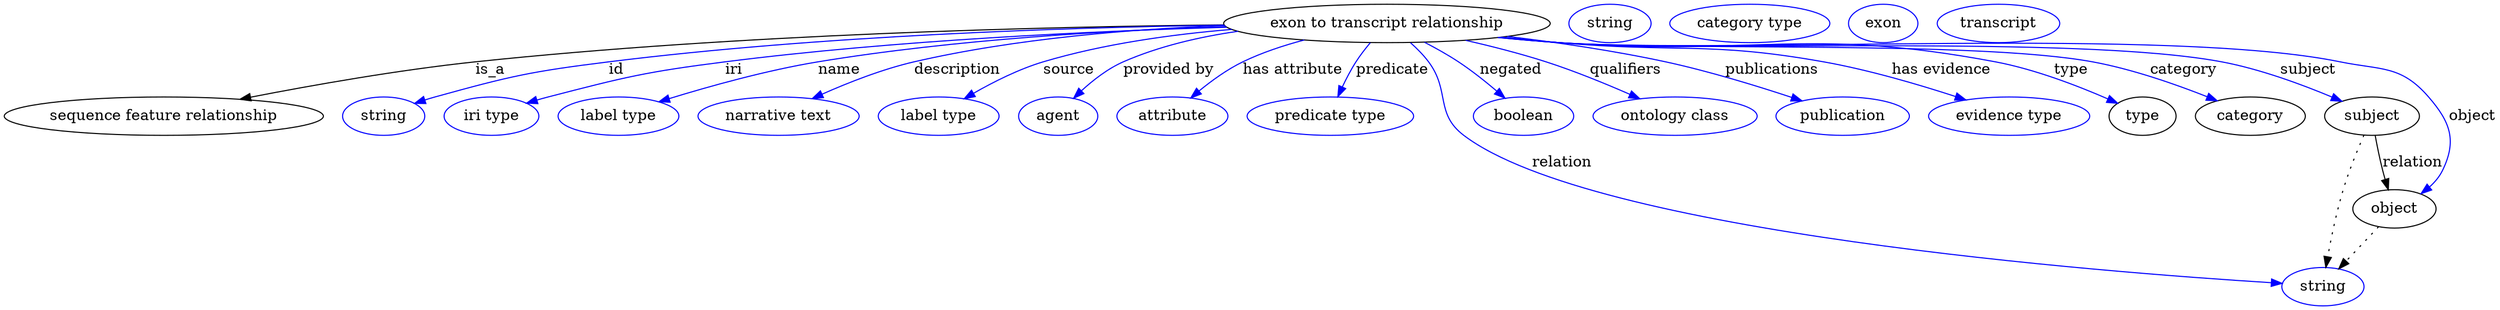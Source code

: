 digraph {
	graph [bb="0,0,2333.5,283"];
	node [label="\N"];
	"exon to transcript relationship"	[height=0.5,
		label="exon to transcript relationship",
		pos="1295.5,265",
		width=4.2427];
	"sequence feature relationship"	[height=0.5,
		pos="149.49,178",
		width=4.1524];
	"exon to transcript relationship" -> "sequence feature relationship"	[label=is_a,
		lp="455.49,221.5",
		pos="e,220.83,193.86 1143.1,263.65 971.94,261.89 686.08,254.84 441.49,229 369.81,221.43 289.1,207.16 230.73,195.8"];
	id	[color=blue,
		height=0.5,
		label=string,
		pos="355.49,178",
		width=1.0652];
	"exon to transcript relationship" -> id	[color=blue,
		label=id,
		lp="573.49,221.5",
		pos="e,384.47,190 1143.1,263.4 995.18,261.23 764.68,253.68 566.49,229 493.14,219.87 474.72,215.72 403.49,196 400.38,195.14 397.18,194.18 \
393.98,193.16",
		style=solid];
	iri	[color=blue,
		height=0.5,
		label="iri type",
		pos="456.49,178",
		width=1.2277];
	"exon to transcript relationship" -> iri	[color=blue,
		label=iri,
		lp="683.49,221.5",
		pos="e,489.4,190.2 1145.6,261.4 1019.7,257.82 835.25,249.29 675.49,229 600.86,219.52 582.31,214.85 509.49,196 506.11,195.13 502.63,194.16 \
499.15,193.15",
		style=solid];
	name	[color=blue,
		height=0.5,
		label="label type",
		pos="575.49,178",
		width=1.5707];
	"exon to transcript relationship" -> name	[color=blue,
		label=name,
		lp="782.49,221.5",
		pos="e,613.33,191.46 1144.7,261.95 1037.5,258.58 890.36,250.08 762.49,229 714.24,221.04 660.43,205.98 622.97,194.46",
		style=solid];
	description	[color=blue,
		height=0.5,
		label="narrative text",
		pos="725.49,178",
		width=2.0943];
	"exon to transcript relationship" -> description	[color=blue,
		label=description,
		lp="892.99,221.5",
		pos="e,757.01,194.45 1143.6,263.07 1057.3,259.8 947.77,251 852.49,229 822.73,222.13 790.74,209.5 766.31,198.66",
		style=solid];
	source	[color=blue,
		height=0.5,
		label="label type",
		pos="875.49,178",
		width=1.5707];
	"exon to transcript relationship" -> source	[color=blue,
		label=source,
		lp="997.49,221.5",
		pos="e,899.42,194.34 1150.2,259.42 1094.1,254.76 1029.9,245.84 973.49,229 950.63,222.18 926.75,210.11 908.28,199.54",
		style=solid];
	"provided by"	[color=blue,
		height=0.5,
		label=agent,
		pos="987.49,178",
		width=1.0291];
	"exon to transcript relationship" -> "provided by"	[color=blue,
		label="provided by",
		lp="1091,221.5",
		pos="e,1001.9,194.79 1155.9,257.64 1119.8,252.42 1081.8,243.62 1048.5,229 1034,222.62 1020.1,211.77 1009.2,201.81",
		style=solid];
	"has attribute"	[color=blue,
		height=0.5,
		label=attribute,
		pos="1094.5,178",
		width=1.4443];
	"exon to transcript relationship" -> "has attribute"	[color=blue,
		label="has attribute",
		lp="1207.5,221.5",
		pos="e,1111.7,195.09 1217.9,249.47 1198.6,244.35 1178.4,237.65 1160.5,229 1145.8,221.87 1131.1,211.21 1119.3,201.56",
		style=solid];
	predicate	[color=blue,
		height=0.5,
		label="predicate type",
		pos="1242.5,178",
		width=2.1665];
	"exon to transcript relationship" -> predicate	[color=blue,
		label=predicate,
		lp="1300.5,221.5",
		pos="e,1249.5,196.22 1279.9,246.84 1275.2,241.35 1270.4,235.11 1266.5,229 1261.8,221.62 1257.4,213.17 1253.7,205.34",
		style=solid];
	relation	[color=blue,
		height=0.5,
		label=string,
		pos="2171.5,18",
		width=1.0652];
	"exon to transcript relationship" -> relation	[color=blue,
		label=relation,
		lp="1459.5,134.5",
		pos="e,2133.7,21.106 1317.6,246.84 1323.6,241.55 1329.7,235.41 1334.5,229 1354.9,201.79 1340.4,180.55 1367.5,160 1488.3,68.301 1969.3,\
31.365 2123.6,21.728",
		style=solid];
	negated	[color=blue,
		height=0.5,
		label=boolean,
		pos="1423.5,178",
		width=1.2999];
	"exon to transcript relationship" -> negated	[color=blue,
		label=negated,
		lp="1411.5,221.5",
		pos="e,1406.1,194.89 1330.7,247.33 1341.2,241.91 1352.5,235.58 1362.5,229 1374.9,220.82 1387.7,210.6 1398.4,201.54",
		style=solid];
	qualifiers	[color=blue,
		height=0.5,
		label="ontology class",
		pos="1564.5,178",
		width=2.1304];
	"exon to transcript relationship" -> qualifiers	[color=blue,
		label=qualifiers,
		lp="1519,221.5",
		pos="e,1531.7,194.39 1369.3,249.19 1393.5,243.66 1420.3,236.81 1444.5,229 1470.9,220.46 1499.6,208.59 1522.3,198.56",
		style=solid];
	publications	[color=blue,
		height=0.5,
		label=publication,
		pos="1721.5,178",
		width=1.7332];
	"exon to transcript relationship" -> publications	[color=blue,
		label=publications,
		lp="1656.5,221.5",
		pos="e,1683.6,192.38 1408.6,252.86 1454.7,247.27 1508.5,239.43 1556.5,229 1596.6,220.28 1641.2,206.53 1673.9,195.66",
		style=solid];
	"has evidence"	[color=blue,
		height=0.5,
		label="evidence type",
		pos="1877.5,178",
		width=2.0943];
	"exon to transcript relationship" -> "has evidence"	[color=blue,
		label="has evidence",
		lp="1814,221.5",
		pos="e,1837.2,193.25 1403.5,252.18 1421.5,250.35 1440,248.55 1457.5,247 1567.1,237.26 1596.1,248.39 1704.5,229 1746.6,221.46 1793.2,207.67 \
1827.4,196.48",
		style=solid];
	type	[height=0.5,
		pos="2002.5,178",
		width=0.86659];
	"exon to transcript relationship" -> type	[color=blue,
		label=type,
		lp="1935.5,221.5",
		pos="e,1979.2,190.07 1401.3,251.97 1420,250.11 1439.3,248.36 1457.5,247 1638.1,233.55 1686.5,262.5 1864.5,229 1901.7,221.99 1942.3,206.25 \
1969.7,194.29",
		style=solid];
	category	[height=0.5,
		pos="2103.5,178",
		width=1.4263];
	"exon to transcript relationship" -> category	[color=blue,
		label=category,
		lp="2041,221.5",
		pos="e,2072.4,192.44 1400.8,251.89 1419.7,250.02 1439.2,248.29 1457.5,247 1568,239.22 1846.6,248.93 1955.5,229 1992.9,222.16 2033.7,207.82 \
2063,196.25",
		style=solid];
	subject	[height=0.5,
		pos="2217.5,178",
		width=1.2277];
	"exon to transcript relationship" -> subject	[color=blue,
		label=subject,
		lp="2157.5,221.5",
		pos="e,2189.3,191.94 1400,251.87 1419.1,249.98 1438.9,248.25 1457.5,247 1594.8,237.81 1941.2,254.3 2076.5,229 2112.7,222.23 2152,207.62 \
2179.9,195.93",
		style=solid];
	object	[height=0.5,
		pos="2238.5,91",
		width=1.0832];
	"exon to transcript relationship" -> object	[color=blue,
		label=object,
		lp="2311.5,178",
		pos="e,2263.4,105.25 1400,251.8 1419.1,249.92 1438.9,248.2 1457.5,247 1619.4,236.52 2028.5,261.48 2187.5,229 2226.4,221.05 2244.5,225.99 \
2270.5,196 2290.9,172.42 2297.2,155.03 2283.5,127 2280.6,121.17 2276.3,116.02 2271.4,111.6",
		style=solid];
	association_type	[color=blue,
		height=0.5,
		label=string,
		pos="1504.5,265",
		width=1.0652];
	association_category	[color=blue,
		height=0.5,
		label="category type",
		pos="1635.5,265",
		width=2.0762];
	subject -> relation	[pos="e,2174.2,36.136 2209.9,160.24 2204,146.64 2195.9,126.88 2190.5,109 2184.2,88.265 2179.3,64.241 2176,46.231",
		style=dotted];
	subject -> object	[label=relation,
		lp="2255.5,134.5",
		pos="e,2232.7,108.98 2220.5,159.77 2222.3,150.09 2224.7,137.8 2227.5,127 2228.2,124.32 2228.9,121.53 2229.8,118.76"];
	"exon to transcript relationship_subject"	[color=blue,
		height=0.5,
		label=exon,
		pos="1760.5,265",
		width=0.9027];
	object -> relation	[pos="e,2186.3,34.713 2223.6,74.243 2214.7,64.775 2203.2,52.56 2193.2,42.024",
		style=dotted];
	"exon to transcript relationship_object"	[color=blue,
		height=0.5,
		label=transcript,
		pos="1868.5,265",
		width=1.5887];
}
